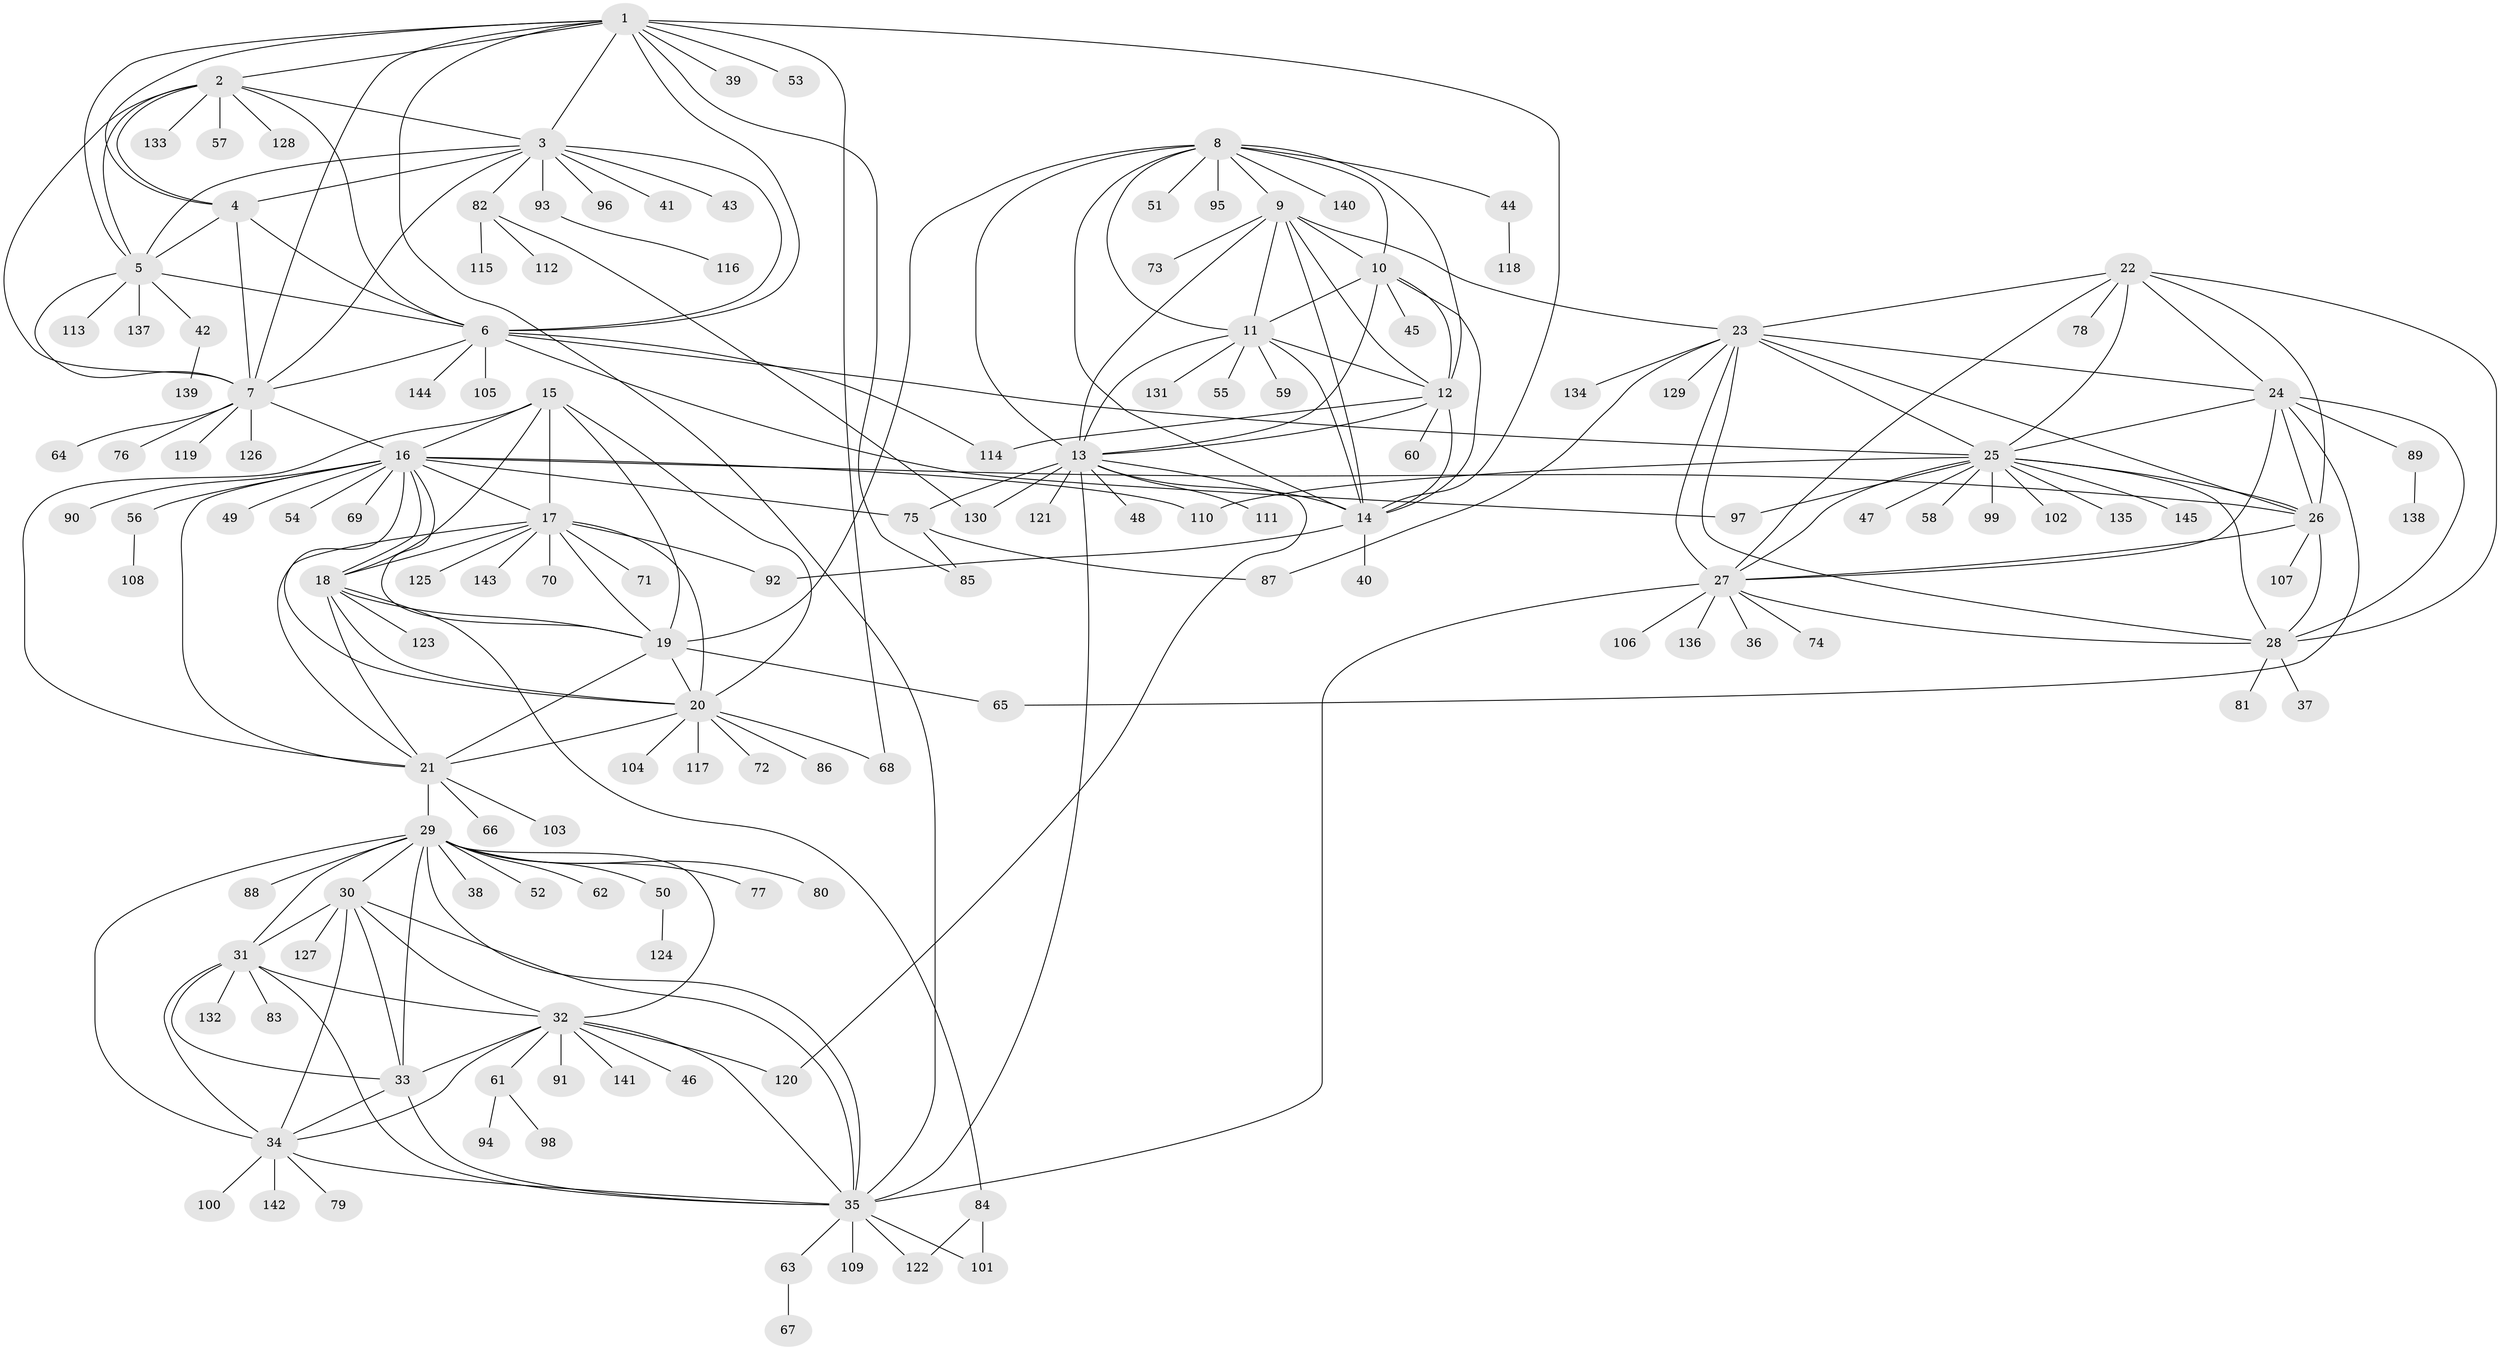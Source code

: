 // coarse degree distribution, {11: 0.039603960396039604, 7: 0.039603960396039604, 10: 0.039603960396039604, 8: 0.04950495049504951, 12: 0.009900990099009901, 9: 0.019801980198019802, 4: 0.0297029702970297, 19: 0.009900990099009901, 3: 0.009900990099009901, 5: 0.019801980198019802, 1: 0.6336633663366337, 2: 0.09900990099009901}
// Generated by graph-tools (version 1.1) at 2025/19/03/04/25 18:19:31]
// undirected, 145 vertices, 238 edges
graph export_dot {
graph [start="1"]
  node [color=gray90,style=filled];
  1;
  2;
  3;
  4;
  5;
  6;
  7;
  8;
  9;
  10;
  11;
  12;
  13;
  14;
  15;
  16;
  17;
  18;
  19;
  20;
  21;
  22;
  23;
  24;
  25;
  26;
  27;
  28;
  29;
  30;
  31;
  32;
  33;
  34;
  35;
  36;
  37;
  38;
  39;
  40;
  41;
  42;
  43;
  44;
  45;
  46;
  47;
  48;
  49;
  50;
  51;
  52;
  53;
  54;
  55;
  56;
  57;
  58;
  59;
  60;
  61;
  62;
  63;
  64;
  65;
  66;
  67;
  68;
  69;
  70;
  71;
  72;
  73;
  74;
  75;
  76;
  77;
  78;
  79;
  80;
  81;
  82;
  83;
  84;
  85;
  86;
  87;
  88;
  89;
  90;
  91;
  92;
  93;
  94;
  95;
  96;
  97;
  98;
  99;
  100;
  101;
  102;
  103;
  104;
  105;
  106;
  107;
  108;
  109;
  110;
  111;
  112;
  113;
  114;
  115;
  116;
  117;
  118;
  119;
  120;
  121;
  122;
  123;
  124;
  125;
  126;
  127;
  128;
  129;
  130;
  131;
  132;
  133;
  134;
  135;
  136;
  137;
  138;
  139;
  140;
  141;
  142;
  143;
  144;
  145;
  1 -- 2;
  1 -- 3;
  1 -- 4;
  1 -- 5;
  1 -- 6;
  1 -- 7;
  1 -- 14;
  1 -- 35;
  1 -- 39;
  1 -- 53;
  1 -- 68;
  1 -- 85;
  2 -- 3;
  2 -- 4;
  2 -- 5;
  2 -- 6;
  2 -- 7;
  2 -- 57;
  2 -- 128;
  2 -- 133;
  3 -- 4;
  3 -- 5;
  3 -- 6;
  3 -- 7;
  3 -- 41;
  3 -- 43;
  3 -- 82;
  3 -- 93;
  3 -- 96;
  4 -- 5;
  4 -- 6;
  4 -- 7;
  5 -- 6;
  5 -- 7;
  5 -- 42;
  5 -- 113;
  5 -- 137;
  6 -- 7;
  6 -- 25;
  6 -- 97;
  6 -- 105;
  6 -- 114;
  6 -- 144;
  7 -- 16;
  7 -- 64;
  7 -- 76;
  7 -- 119;
  7 -- 126;
  8 -- 9;
  8 -- 10;
  8 -- 11;
  8 -- 12;
  8 -- 13;
  8 -- 14;
  8 -- 19;
  8 -- 44;
  8 -- 51;
  8 -- 95;
  8 -- 140;
  9 -- 10;
  9 -- 11;
  9 -- 12;
  9 -- 13;
  9 -- 14;
  9 -- 23;
  9 -- 73;
  10 -- 11;
  10 -- 12;
  10 -- 13;
  10 -- 14;
  10 -- 45;
  11 -- 12;
  11 -- 13;
  11 -- 14;
  11 -- 55;
  11 -- 59;
  11 -- 131;
  12 -- 13;
  12 -- 14;
  12 -- 60;
  12 -- 114;
  13 -- 14;
  13 -- 35;
  13 -- 48;
  13 -- 75;
  13 -- 111;
  13 -- 120;
  13 -- 121;
  13 -- 130;
  14 -- 40;
  14 -- 92;
  15 -- 16;
  15 -- 17;
  15 -- 18;
  15 -- 19;
  15 -- 20;
  15 -- 21;
  16 -- 17;
  16 -- 18;
  16 -- 19;
  16 -- 20;
  16 -- 21;
  16 -- 26;
  16 -- 49;
  16 -- 54;
  16 -- 56;
  16 -- 69;
  16 -- 75;
  16 -- 90;
  16 -- 110;
  17 -- 18;
  17 -- 19;
  17 -- 20;
  17 -- 21;
  17 -- 70;
  17 -- 71;
  17 -- 92;
  17 -- 125;
  17 -- 143;
  18 -- 19;
  18 -- 20;
  18 -- 21;
  18 -- 84;
  18 -- 123;
  19 -- 20;
  19 -- 21;
  19 -- 65;
  20 -- 21;
  20 -- 68;
  20 -- 72;
  20 -- 86;
  20 -- 104;
  20 -- 117;
  21 -- 29;
  21 -- 66;
  21 -- 103;
  22 -- 23;
  22 -- 24;
  22 -- 25;
  22 -- 26;
  22 -- 27;
  22 -- 28;
  22 -- 78;
  23 -- 24;
  23 -- 25;
  23 -- 26;
  23 -- 27;
  23 -- 28;
  23 -- 87;
  23 -- 129;
  23 -- 134;
  24 -- 25;
  24 -- 26;
  24 -- 27;
  24 -- 28;
  24 -- 65;
  24 -- 89;
  25 -- 26;
  25 -- 27;
  25 -- 28;
  25 -- 47;
  25 -- 58;
  25 -- 97;
  25 -- 99;
  25 -- 102;
  25 -- 110;
  25 -- 135;
  25 -- 145;
  26 -- 27;
  26 -- 28;
  26 -- 107;
  27 -- 28;
  27 -- 35;
  27 -- 36;
  27 -- 74;
  27 -- 106;
  27 -- 136;
  28 -- 37;
  28 -- 81;
  29 -- 30;
  29 -- 31;
  29 -- 32;
  29 -- 33;
  29 -- 34;
  29 -- 35;
  29 -- 38;
  29 -- 50;
  29 -- 52;
  29 -- 62;
  29 -- 77;
  29 -- 80;
  29 -- 88;
  30 -- 31;
  30 -- 32;
  30 -- 33;
  30 -- 34;
  30 -- 35;
  30 -- 127;
  31 -- 32;
  31 -- 33;
  31 -- 34;
  31 -- 35;
  31 -- 83;
  31 -- 132;
  32 -- 33;
  32 -- 34;
  32 -- 35;
  32 -- 46;
  32 -- 61;
  32 -- 91;
  32 -- 120;
  32 -- 141;
  33 -- 34;
  33 -- 35;
  34 -- 35;
  34 -- 79;
  34 -- 100;
  34 -- 142;
  35 -- 63;
  35 -- 101;
  35 -- 109;
  35 -- 122;
  42 -- 139;
  44 -- 118;
  50 -- 124;
  56 -- 108;
  61 -- 94;
  61 -- 98;
  63 -- 67;
  75 -- 85;
  75 -- 87;
  82 -- 112;
  82 -- 115;
  82 -- 130;
  84 -- 101;
  84 -- 122;
  89 -- 138;
  93 -- 116;
}
